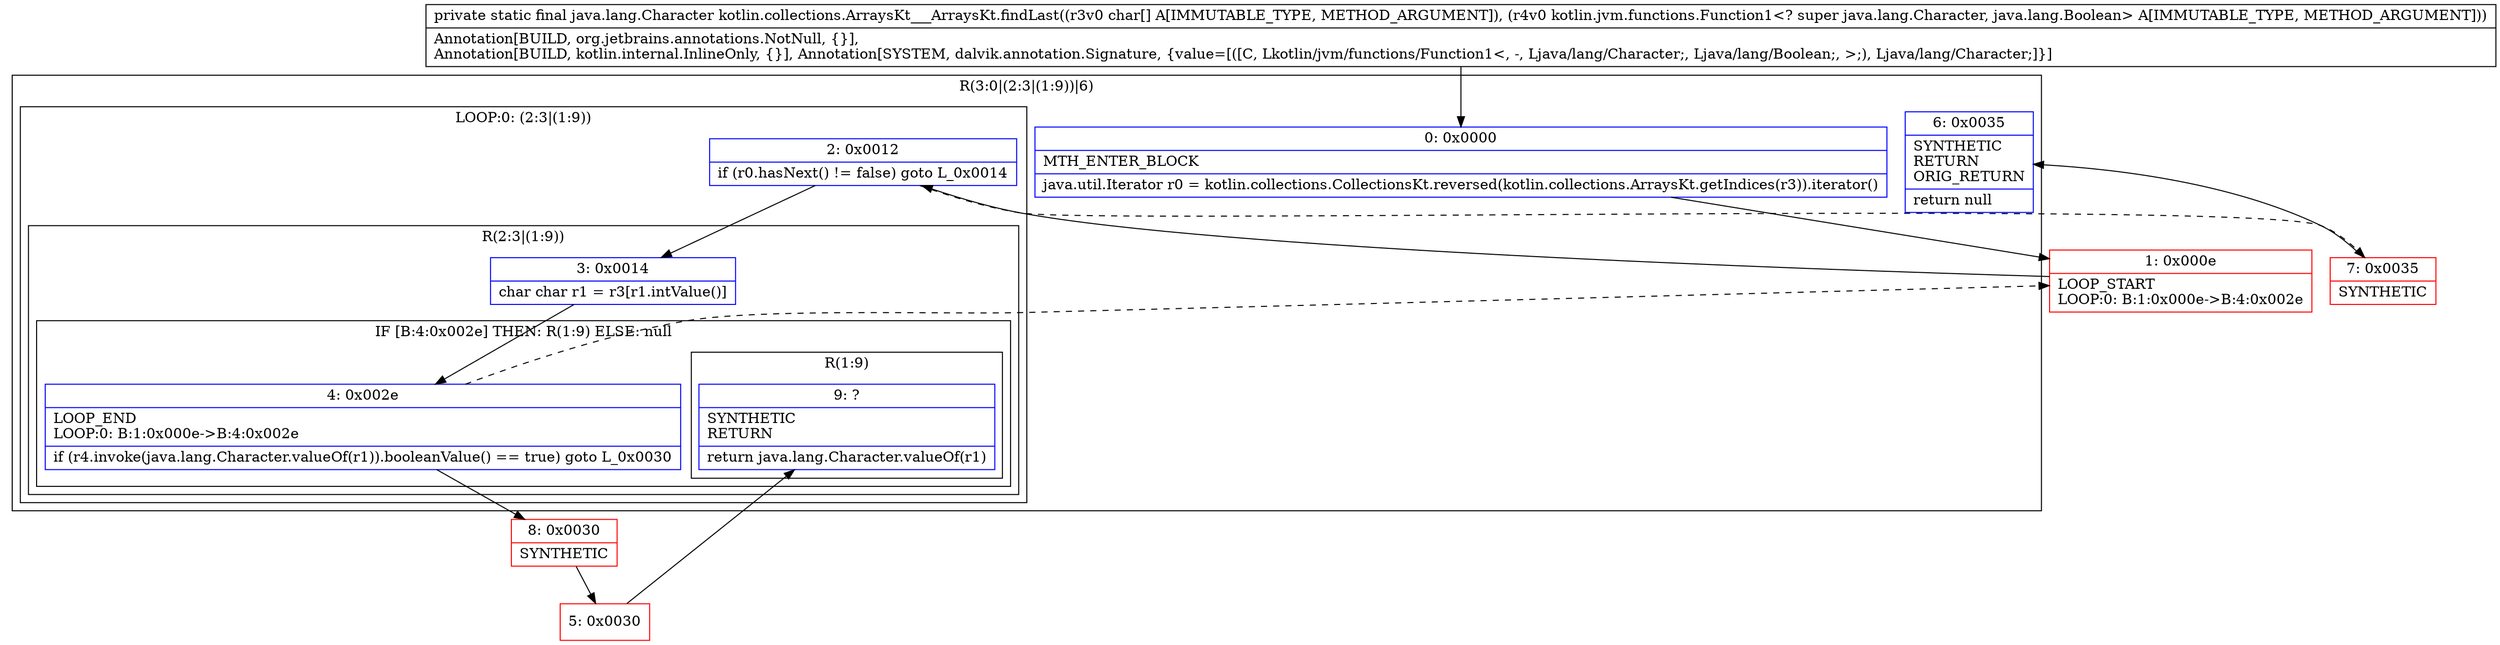 digraph "CFG forkotlin.collections.ArraysKt___ArraysKt.findLast([CLkotlin\/jvm\/functions\/Function1;)Ljava\/lang\/Character;" {
subgraph cluster_Region_1853317782 {
label = "R(3:0|(2:3|(1:9))|6)";
node [shape=record,color=blue];
Node_0 [shape=record,label="{0\:\ 0x0000|MTH_ENTER_BLOCK\l|java.util.Iterator r0 = kotlin.collections.CollectionsKt.reversed(kotlin.collections.ArraysKt.getIndices(r3)).iterator()\l}"];
subgraph cluster_LoopRegion_2131371663 {
label = "LOOP:0: (2:3|(1:9))";
node [shape=record,color=blue];
Node_2 [shape=record,label="{2\:\ 0x0012|if (r0.hasNext() != false) goto L_0x0014\l}"];
subgraph cluster_Region_628120494 {
label = "R(2:3|(1:9))";
node [shape=record,color=blue];
Node_3 [shape=record,label="{3\:\ 0x0014|char char r1 = r3[r1.intValue()]\l}"];
subgraph cluster_IfRegion_821956586 {
label = "IF [B:4:0x002e] THEN: R(1:9) ELSE: null";
node [shape=record,color=blue];
Node_4 [shape=record,label="{4\:\ 0x002e|LOOP_END\lLOOP:0: B:1:0x000e\-\>B:4:0x002e\l|if (r4.invoke(java.lang.Character.valueOf(r1)).booleanValue() == true) goto L_0x0030\l}"];
subgraph cluster_Region_1476229898 {
label = "R(1:9)";
node [shape=record,color=blue];
Node_9 [shape=record,label="{9\:\ ?|SYNTHETIC\lRETURN\l|return java.lang.Character.valueOf(r1)\l}"];
}
}
}
}
Node_6 [shape=record,label="{6\:\ 0x0035|SYNTHETIC\lRETURN\lORIG_RETURN\l|return null\l}"];
}
Node_1 [shape=record,color=red,label="{1\:\ 0x000e|LOOP_START\lLOOP:0: B:1:0x000e\-\>B:4:0x002e\l}"];
Node_5 [shape=record,color=red,label="{5\:\ 0x0030}"];
Node_7 [shape=record,color=red,label="{7\:\ 0x0035|SYNTHETIC\l}"];
Node_8 [shape=record,color=red,label="{8\:\ 0x0030|SYNTHETIC\l}"];
MethodNode[shape=record,label="{private static final java.lang.Character kotlin.collections.ArraysKt___ArraysKt.findLast((r3v0 char[] A[IMMUTABLE_TYPE, METHOD_ARGUMENT]), (r4v0 kotlin.jvm.functions.Function1\<? super java.lang.Character, java.lang.Boolean\> A[IMMUTABLE_TYPE, METHOD_ARGUMENT]))  | Annotation[BUILD, org.jetbrains.annotations.NotNull, \{\}], \lAnnotation[BUILD, kotlin.internal.InlineOnly, \{\}], Annotation[SYSTEM, dalvik.annotation.Signature, \{value=[([C, Lkotlin\/jvm\/functions\/Function1\<, \-, Ljava\/lang\/Character;, Ljava\/lang\/Boolean;, \>;), Ljava\/lang\/Character;]\}]\l}"];
MethodNode -> Node_0;
Node_0 -> Node_1;
Node_2 -> Node_3;
Node_2 -> Node_7[style=dashed];
Node_3 -> Node_4;
Node_4 -> Node_1[style=dashed];
Node_4 -> Node_8;
Node_1 -> Node_2;
Node_5 -> Node_9;
Node_7 -> Node_6;
Node_8 -> Node_5;
}

